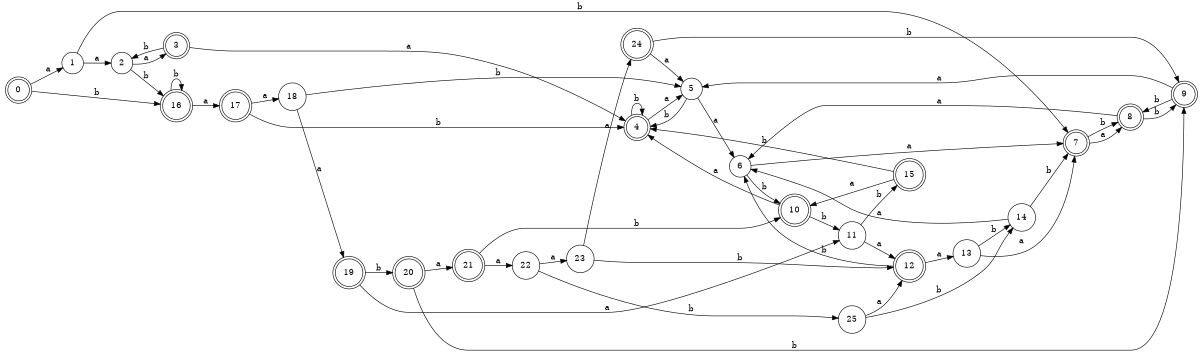 digraph n21_9 {
__start0 [label="" shape="none"];

rankdir=LR;
size="8,5";

s0 [style="rounded,filled", color="black", fillcolor="white" shape="doublecircle", label="0"];
s1 [style="filled", color="black", fillcolor="white" shape="circle", label="1"];
s2 [style="filled", color="black", fillcolor="white" shape="circle", label="2"];
s3 [style="rounded,filled", color="black", fillcolor="white" shape="doublecircle", label="3"];
s4 [style="rounded,filled", color="black", fillcolor="white" shape="doublecircle", label="4"];
s5 [style="filled", color="black", fillcolor="white" shape="circle", label="5"];
s6 [style="filled", color="black", fillcolor="white" shape="circle", label="6"];
s7 [style="rounded,filled", color="black", fillcolor="white" shape="doublecircle", label="7"];
s8 [style="rounded,filled", color="black", fillcolor="white" shape="doublecircle", label="8"];
s9 [style="rounded,filled", color="black", fillcolor="white" shape="doublecircle", label="9"];
s10 [style="rounded,filled", color="black", fillcolor="white" shape="doublecircle", label="10"];
s11 [style="filled", color="black", fillcolor="white" shape="circle", label="11"];
s12 [style="rounded,filled", color="black", fillcolor="white" shape="doublecircle", label="12"];
s13 [style="filled", color="black", fillcolor="white" shape="circle", label="13"];
s14 [style="filled", color="black", fillcolor="white" shape="circle", label="14"];
s15 [style="rounded,filled", color="black", fillcolor="white" shape="doublecircle", label="15"];
s16 [style="rounded,filled", color="black", fillcolor="white" shape="doublecircle", label="16"];
s17 [style="rounded,filled", color="black", fillcolor="white" shape="doublecircle", label="17"];
s18 [style="filled", color="black", fillcolor="white" shape="circle", label="18"];
s19 [style="rounded,filled", color="black", fillcolor="white" shape="doublecircle", label="19"];
s20 [style="rounded,filled", color="black", fillcolor="white" shape="doublecircle", label="20"];
s21 [style="rounded,filled", color="black", fillcolor="white" shape="doublecircle", label="21"];
s22 [style="filled", color="black", fillcolor="white" shape="circle", label="22"];
s23 [style="filled", color="black", fillcolor="white" shape="circle", label="23"];
s24 [style="rounded,filled", color="black", fillcolor="white" shape="doublecircle", label="24"];
s25 [style="filled", color="black", fillcolor="white" shape="circle", label="25"];
s0 -> s1 [label="a"];
s0 -> s16 [label="b"];
s1 -> s2 [label="a"];
s1 -> s7 [label="b"];
s2 -> s3 [label="a"];
s2 -> s16 [label="b"];
s3 -> s4 [label="a"];
s3 -> s2 [label="b"];
s4 -> s5 [label="a"];
s4 -> s4 [label="b"];
s5 -> s6 [label="a"];
s5 -> s4 [label="b"];
s6 -> s7 [label="a"];
s6 -> s10 [label="b"];
s7 -> s8 [label="a"];
s7 -> s8 [label="b"];
s8 -> s6 [label="a"];
s8 -> s9 [label="b"];
s9 -> s5 [label="a"];
s9 -> s8 [label="b"];
s10 -> s4 [label="a"];
s10 -> s11 [label="b"];
s11 -> s12 [label="a"];
s11 -> s15 [label="b"];
s12 -> s13 [label="a"];
s12 -> s6 [label="b"];
s13 -> s7 [label="a"];
s13 -> s14 [label="b"];
s14 -> s6 [label="a"];
s14 -> s7 [label="b"];
s15 -> s10 [label="a"];
s15 -> s4 [label="b"];
s16 -> s17 [label="a"];
s16 -> s16 [label="b"];
s17 -> s18 [label="a"];
s17 -> s4 [label="b"];
s18 -> s19 [label="a"];
s18 -> s5 [label="b"];
s19 -> s11 [label="a"];
s19 -> s20 [label="b"];
s20 -> s21 [label="a"];
s20 -> s9 [label="b"];
s21 -> s22 [label="a"];
s21 -> s10 [label="b"];
s22 -> s23 [label="a"];
s22 -> s25 [label="b"];
s23 -> s24 [label="a"];
s23 -> s12 [label="b"];
s24 -> s5 [label="a"];
s24 -> s9 [label="b"];
s25 -> s12 [label="a"];
s25 -> s14 [label="b"];

}